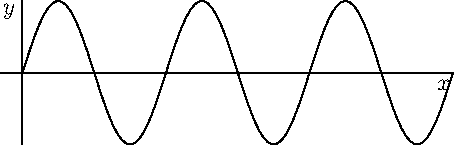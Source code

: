 import graph;
xaxis("$x$");
yaxis("$y$");
size(8cm);
real f(real x) {return sin(pi*x);}
draw(graph(f,0,6));
